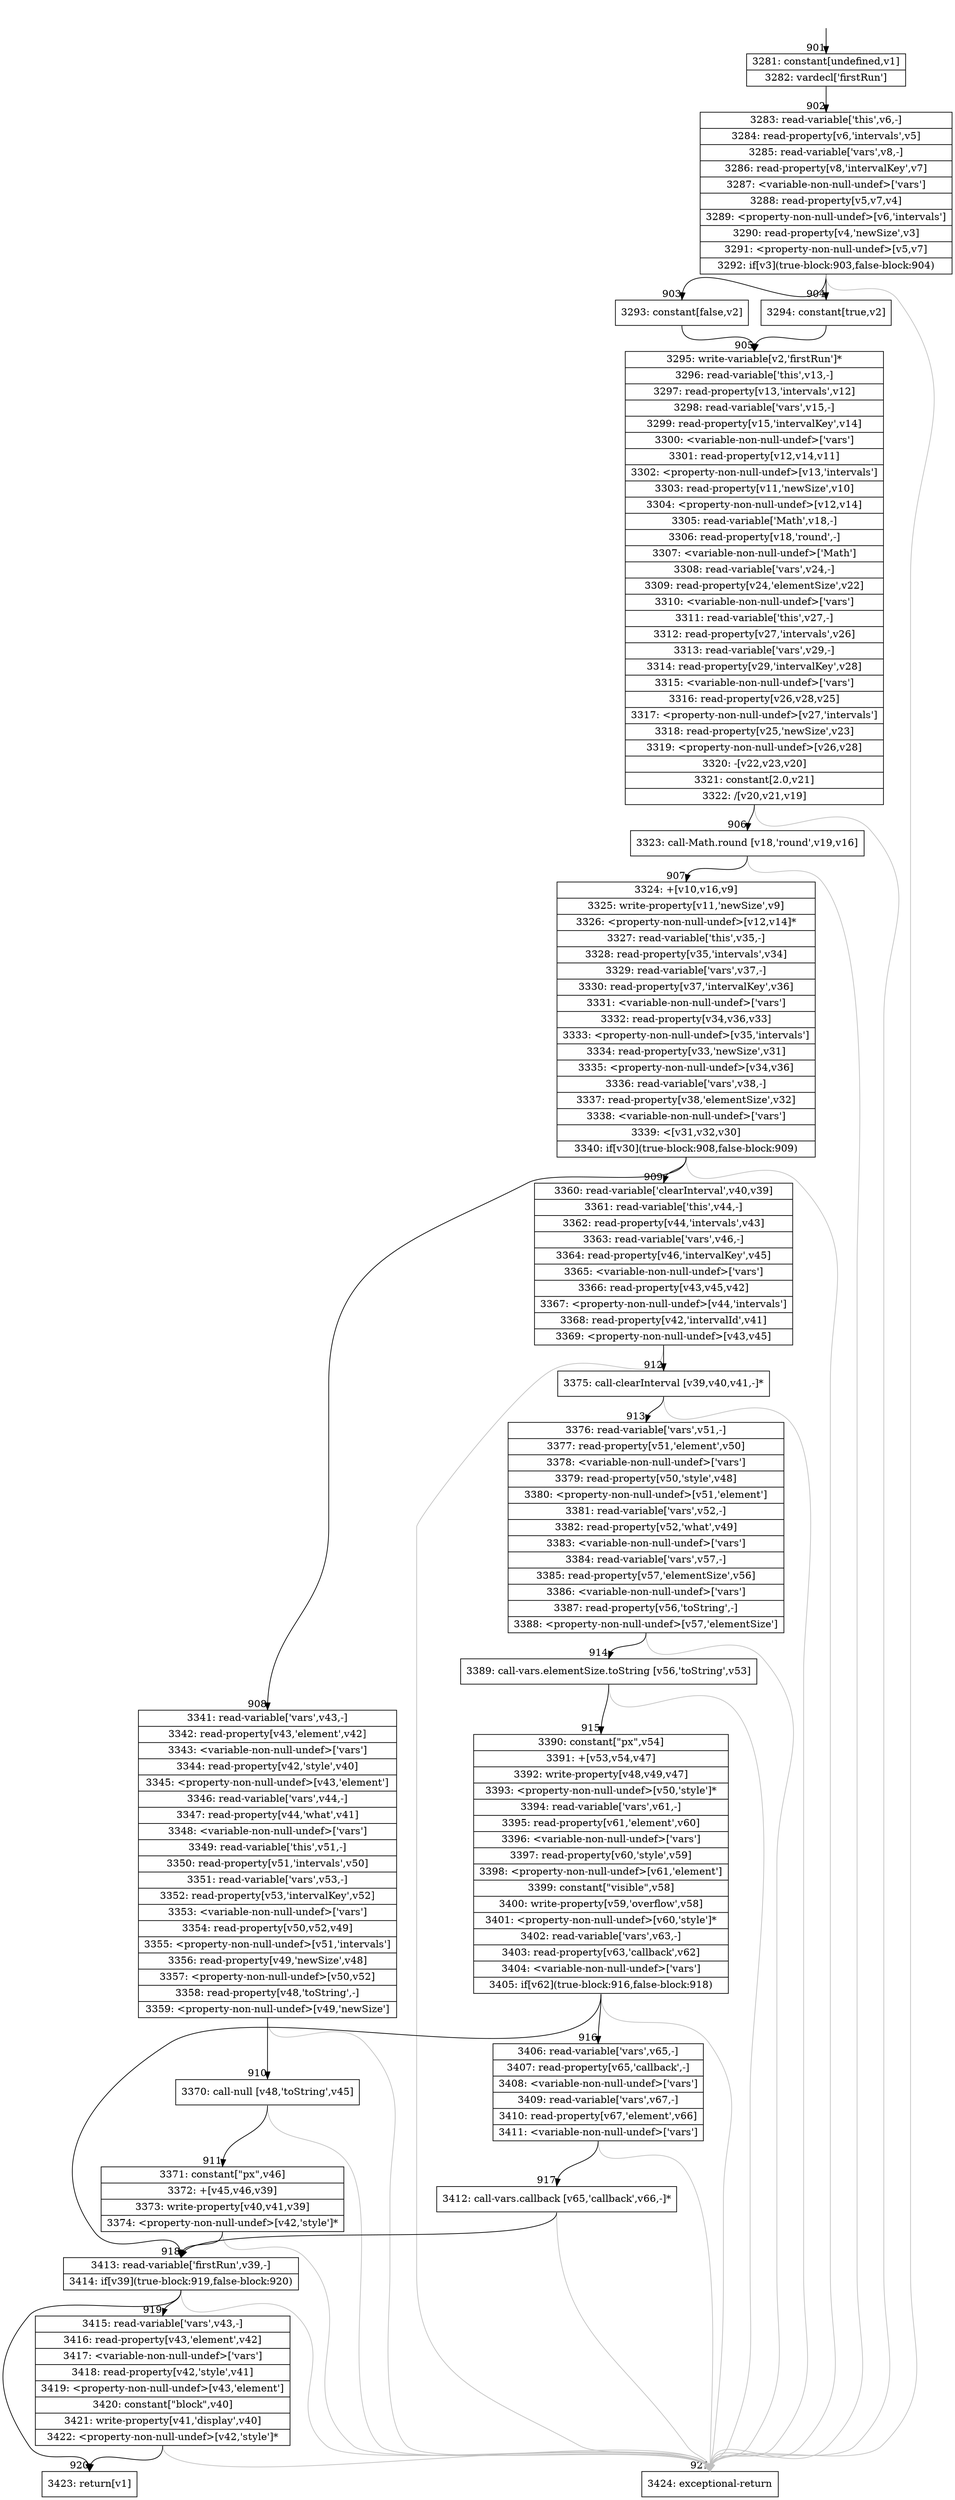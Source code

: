 digraph {
rankdir="TD"
BB_entry48[shape=none,label=""];
BB_entry48 -> BB901 [tailport=s, headport=n, headlabel="    901"]
BB901 [shape=record label="{3281: constant[undefined,v1]|3282: vardecl['firstRun']}" ] 
BB901 -> BB902 [tailport=s, headport=n, headlabel="      902"]
BB902 [shape=record label="{3283: read-variable['this',v6,-]|3284: read-property[v6,'intervals',v5]|3285: read-variable['vars',v8,-]|3286: read-property[v8,'intervalKey',v7]|3287: \<variable-non-null-undef\>['vars']|3288: read-property[v5,v7,v4]|3289: \<property-non-null-undef\>[v6,'intervals']|3290: read-property[v4,'newSize',v3]|3291: \<property-non-null-undef\>[v5,v7]|3292: if[v3](true-block:903,false-block:904)}" ] 
BB902 -> BB903 [tailport=s, headport=n, headlabel="      903"]
BB902 -> BB904 [tailport=s, headport=n, headlabel="      904"]
BB902 -> BB921 [tailport=s, headport=n, color=gray, headlabel="      921"]
BB903 [shape=record label="{3293: constant[false,v2]}" ] 
BB903 -> BB905 [tailport=s, headport=n, headlabel="      905"]
BB904 [shape=record label="{3294: constant[true,v2]}" ] 
BB904 -> BB905 [tailport=s, headport=n]
BB905 [shape=record label="{3295: write-variable[v2,'firstRun']*|3296: read-variable['this',v13,-]|3297: read-property[v13,'intervals',v12]|3298: read-variable['vars',v15,-]|3299: read-property[v15,'intervalKey',v14]|3300: \<variable-non-null-undef\>['vars']|3301: read-property[v12,v14,v11]|3302: \<property-non-null-undef\>[v13,'intervals']|3303: read-property[v11,'newSize',v10]|3304: \<property-non-null-undef\>[v12,v14]|3305: read-variable['Math',v18,-]|3306: read-property[v18,'round',-]|3307: \<variable-non-null-undef\>['Math']|3308: read-variable['vars',v24,-]|3309: read-property[v24,'elementSize',v22]|3310: \<variable-non-null-undef\>['vars']|3311: read-variable['this',v27,-]|3312: read-property[v27,'intervals',v26]|3313: read-variable['vars',v29,-]|3314: read-property[v29,'intervalKey',v28]|3315: \<variable-non-null-undef\>['vars']|3316: read-property[v26,v28,v25]|3317: \<property-non-null-undef\>[v27,'intervals']|3318: read-property[v25,'newSize',v23]|3319: \<property-non-null-undef\>[v26,v28]|3320: -[v22,v23,v20]|3321: constant[2.0,v21]|3322: /[v20,v21,v19]}" ] 
BB905 -> BB906 [tailport=s, headport=n, headlabel="      906"]
BB905 -> BB921 [tailport=s, headport=n, color=gray]
BB906 [shape=record label="{3323: call-Math.round [v18,'round',v19,v16]}" ] 
BB906 -> BB907 [tailport=s, headport=n, headlabel="      907"]
BB906 -> BB921 [tailport=s, headport=n, color=gray]
BB907 [shape=record label="{3324: +[v10,v16,v9]|3325: write-property[v11,'newSize',v9]|3326: \<property-non-null-undef\>[v12,v14]*|3327: read-variable['this',v35,-]|3328: read-property[v35,'intervals',v34]|3329: read-variable['vars',v37,-]|3330: read-property[v37,'intervalKey',v36]|3331: \<variable-non-null-undef\>['vars']|3332: read-property[v34,v36,v33]|3333: \<property-non-null-undef\>[v35,'intervals']|3334: read-property[v33,'newSize',v31]|3335: \<property-non-null-undef\>[v34,v36]|3336: read-variable['vars',v38,-]|3337: read-property[v38,'elementSize',v32]|3338: \<variable-non-null-undef\>['vars']|3339: \<[v31,v32,v30]|3340: if[v30](true-block:908,false-block:909)}" ] 
BB907 -> BB908 [tailport=s, headport=n, headlabel="      908"]
BB907 -> BB909 [tailport=s, headport=n, headlabel="      909"]
BB907 -> BB921 [tailport=s, headport=n, color=gray]
BB908 [shape=record label="{3341: read-variable['vars',v43,-]|3342: read-property[v43,'element',v42]|3343: \<variable-non-null-undef\>['vars']|3344: read-property[v42,'style',v40]|3345: \<property-non-null-undef\>[v43,'element']|3346: read-variable['vars',v44,-]|3347: read-property[v44,'what',v41]|3348: \<variable-non-null-undef\>['vars']|3349: read-variable['this',v51,-]|3350: read-property[v51,'intervals',v50]|3351: read-variable['vars',v53,-]|3352: read-property[v53,'intervalKey',v52]|3353: \<variable-non-null-undef\>['vars']|3354: read-property[v50,v52,v49]|3355: \<property-non-null-undef\>[v51,'intervals']|3356: read-property[v49,'newSize',v48]|3357: \<property-non-null-undef\>[v50,v52]|3358: read-property[v48,'toString',-]|3359: \<property-non-null-undef\>[v49,'newSize']}" ] 
BB908 -> BB910 [tailport=s, headport=n, headlabel="      910"]
BB908 -> BB921 [tailport=s, headport=n, color=gray]
BB909 [shape=record label="{3360: read-variable['clearInterval',v40,v39]|3361: read-variable['this',v44,-]|3362: read-property[v44,'intervals',v43]|3363: read-variable['vars',v46,-]|3364: read-property[v46,'intervalKey',v45]|3365: \<variable-non-null-undef\>['vars']|3366: read-property[v43,v45,v42]|3367: \<property-non-null-undef\>[v44,'intervals']|3368: read-property[v42,'intervalId',v41]|3369: \<property-non-null-undef\>[v43,v45]}" ] 
BB909 -> BB912 [tailport=s, headport=n, headlabel="      912"]
BB909 -> BB921 [tailport=s, headport=n, color=gray]
BB910 [shape=record label="{3370: call-null [v48,'toString',v45]}" ] 
BB910 -> BB911 [tailport=s, headport=n, headlabel="      911"]
BB910 -> BB921 [tailport=s, headport=n, color=gray]
BB911 [shape=record label="{3371: constant[\"px\",v46]|3372: +[v45,v46,v39]|3373: write-property[v40,v41,v39]|3374: \<property-non-null-undef\>[v42,'style']*}" ] 
BB911 -> BB918 [tailport=s, headport=n, headlabel="      918"]
BB911 -> BB921 [tailport=s, headport=n, color=gray]
BB912 [shape=record label="{3375: call-clearInterval [v39,v40,v41,-]*}" ] 
BB912 -> BB913 [tailport=s, headport=n, headlabel="      913"]
BB912 -> BB921 [tailport=s, headport=n, color=gray]
BB913 [shape=record label="{3376: read-variable['vars',v51,-]|3377: read-property[v51,'element',v50]|3378: \<variable-non-null-undef\>['vars']|3379: read-property[v50,'style',v48]|3380: \<property-non-null-undef\>[v51,'element']|3381: read-variable['vars',v52,-]|3382: read-property[v52,'what',v49]|3383: \<variable-non-null-undef\>['vars']|3384: read-variable['vars',v57,-]|3385: read-property[v57,'elementSize',v56]|3386: \<variable-non-null-undef\>['vars']|3387: read-property[v56,'toString',-]|3388: \<property-non-null-undef\>[v57,'elementSize']}" ] 
BB913 -> BB914 [tailport=s, headport=n, headlabel="      914"]
BB913 -> BB921 [tailport=s, headport=n, color=gray]
BB914 [shape=record label="{3389: call-vars.elementSize.toString [v56,'toString',v53]}" ] 
BB914 -> BB915 [tailport=s, headport=n, headlabel="      915"]
BB914 -> BB921 [tailport=s, headport=n, color=gray]
BB915 [shape=record label="{3390: constant[\"px\",v54]|3391: +[v53,v54,v47]|3392: write-property[v48,v49,v47]|3393: \<property-non-null-undef\>[v50,'style']*|3394: read-variable['vars',v61,-]|3395: read-property[v61,'element',v60]|3396: \<variable-non-null-undef\>['vars']|3397: read-property[v60,'style',v59]|3398: \<property-non-null-undef\>[v61,'element']|3399: constant[\"visible\",v58]|3400: write-property[v59,'overflow',v58]|3401: \<property-non-null-undef\>[v60,'style']*|3402: read-variable['vars',v63,-]|3403: read-property[v63,'callback',v62]|3404: \<variable-non-null-undef\>['vars']|3405: if[v62](true-block:916,false-block:918)}" ] 
BB915 -> BB916 [tailport=s, headport=n, headlabel="      916"]
BB915 -> BB918 [tailport=s, headport=n]
BB915 -> BB921 [tailport=s, headport=n, color=gray]
BB916 [shape=record label="{3406: read-variable['vars',v65,-]|3407: read-property[v65,'callback',-]|3408: \<variable-non-null-undef\>['vars']|3409: read-variable['vars',v67,-]|3410: read-property[v67,'element',v66]|3411: \<variable-non-null-undef\>['vars']}" ] 
BB916 -> BB917 [tailport=s, headport=n, headlabel="      917"]
BB916 -> BB921 [tailport=s, headport=n, color=gray]
BB917 [shape=record label="{3412: call-vars.callback [v65,'callback',v66,-]*}" ] 
BB917 -> BB918 [tailport=s, headport=n]
BB917 -> BB921 [tailport=s, headport=n, color=gray]
BB918 [shape=record label="{3413: read-variable['firstRun',v39,-]|3414: if[v39](true-block:919,false-block:920)}" ] 
BB918 -> BB919 [tailport=s, headport=n, headlabel="      919"]
BB918 -> BB920 [tailport=s, headport=n, headlabel="      920"]
BB918 -> BB921 [tailport=s, headport=n, color=gray]
BB919 [shape=record label="{3415: read-variable['vars',v43,-]|3416: read-property[v43,'element',v42]|3417: \<variable-non-null-undef\>['vars']|3418: read-property[v42,'style',v41]|3419: \<property-non-null-undef\>[v43,'element']|3420: constant[\"block\",v40]|3421: write-property[v41,'display',v40]|3422: \<property-non-null-undef\>[v42,'style']*}" ] 
BB919 -> BB920 [tailport=s, headport=n]
BB919 -> BB921 [tailport=s, headport=n, color=gray]
BB920 [shape=record label="{3423: return[v1]}" ] 
BB921 [shape=record label="{3424: exceptional-return}" ] 
//#$~ 682
}
